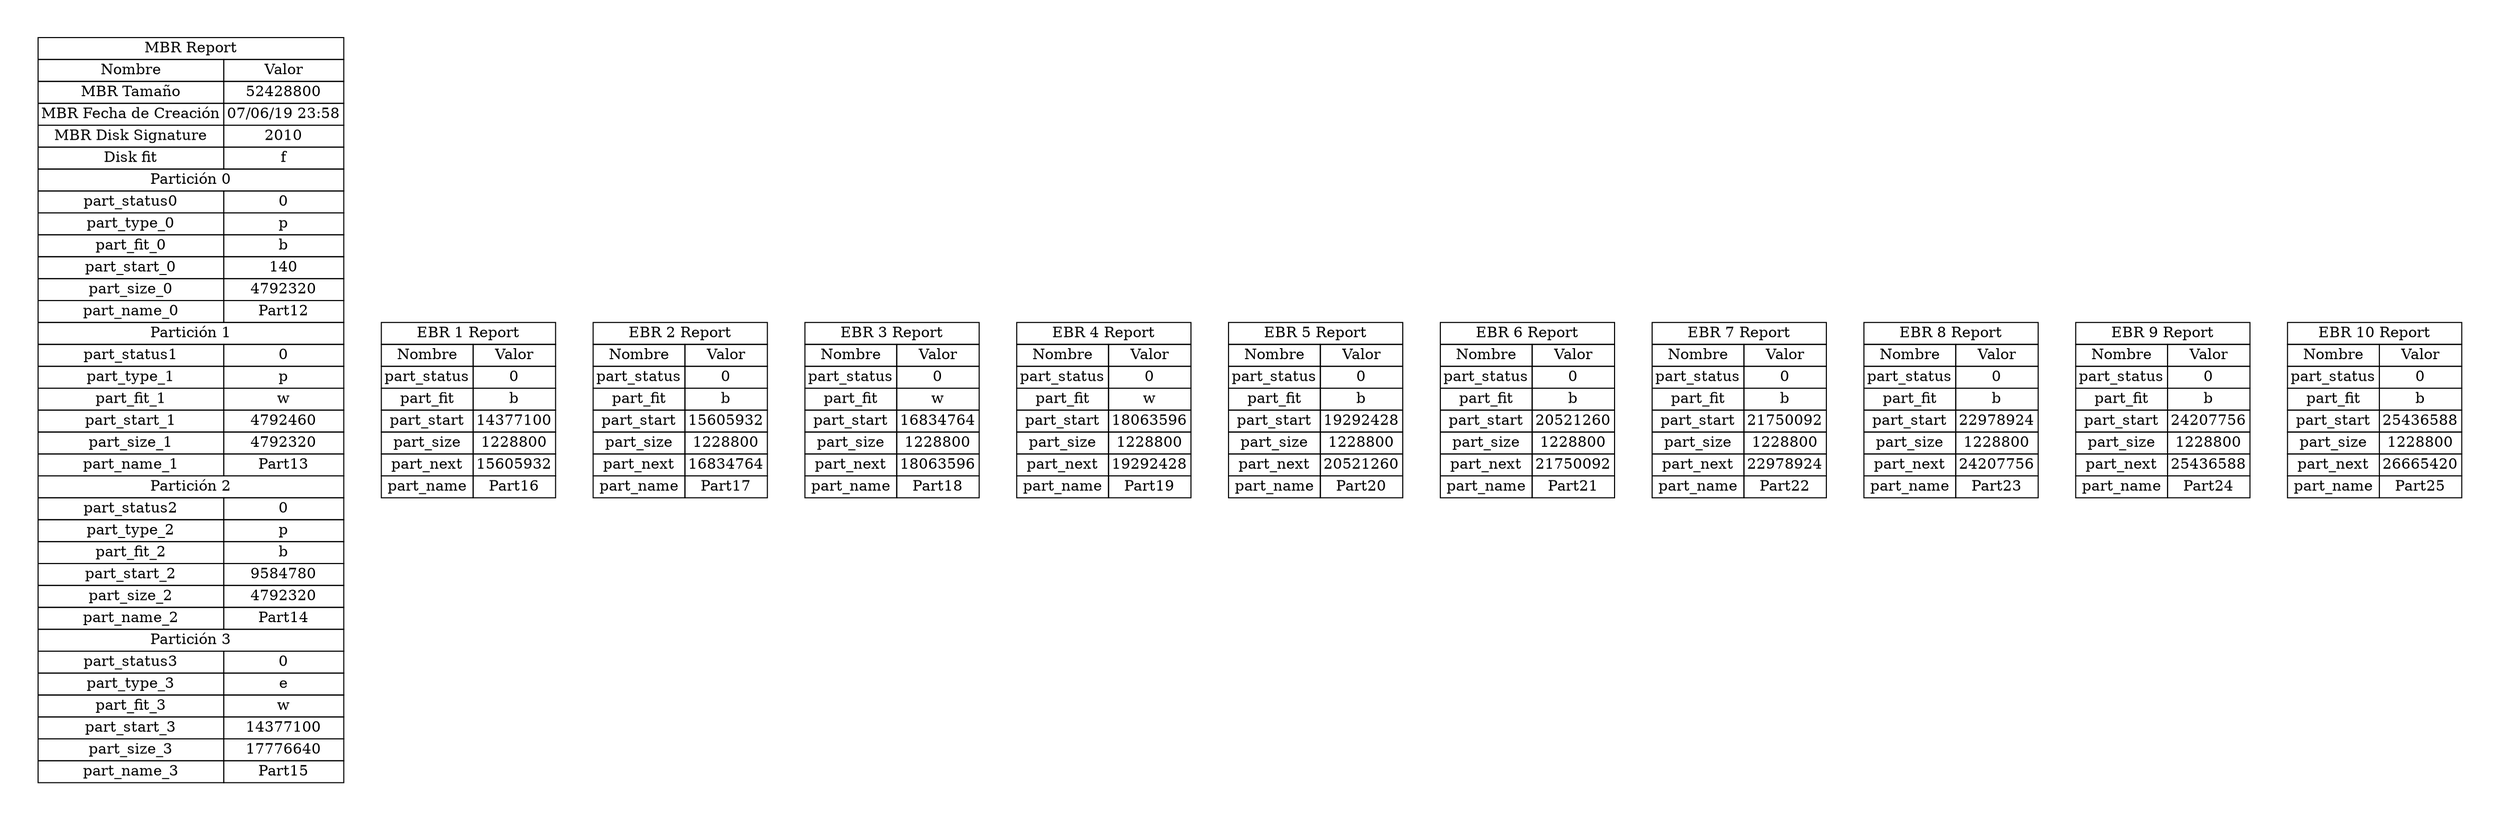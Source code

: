 digraph {
	graph[pad="0.5", nodesep="0.5", ranksep="2"]
	node [shape = plain]
	rankdir = TD
	MBR [label=<
		<table border="0" cellborder="1" cellspacing="0">
			<tr>
				<td colspan="2">MBR Report</td>
			</tr>
			<tr>
				<td>Nombre</td>
				<td>Valor</td>
			</tr>
			<tr>
				<td>MBR Tamaño</td>
				<td>52428800</td>
			</tr>
			<tr>
				<td>MBR Fecha de Creación</td>
				<td>07/06/19 23:58</td>
			</tr>
			<tr>
				<td>MBR Disk Signature</td>
				<td>2010</td>
			</tr>
			<tr>
				<td>Disk fit</td>
				<td>f</td>
			</tr>
			<tr>
				<td colspan="2">Partición 0</td>
			</tr>
			<tr>
				<td>part_status0</td>
				<td>0</td>
			</tr>
			<tr>
				<td>part_type_0</td>
				<td>p</td>
			</tr>
			<tr>
				<td>part_fit_0</td>
				<td>b</td>
			</tr>
			<tr>
				<td>part_start_0</td>
				<td>140</td>
			</tr>
			<tr>
				<td>part_size_0</td>
				<td>4792320</td>
			</tr>
			<tr>
				<td>part_name_0</td>
				<td>Part12</td>
			</tr>
			<tr>
				<td colspan="2">Partición 1</td>
			</tr>
			<tr>
				<td>part_status1</td>
				<td>0</td>
			</tr>
			<tr>
				<td>part_type_1</td>
				<td>p</td>
			</tr>
			<tr>
				<td>part_fit_1</td>
				<td>w</td>
			</tr>
			<tr>
				<td>part_start_1</td>
				<td>4792460</td>
			</tr>
			<tr>
				<td>part_size_1</td>
				<td>4792320</td>
			</tr>
			<tr>
				<td>part_name_1</td>
				<td>Part13</td>
			</tr>
			<tr>
				<td colspan="2">Partición 2</td>
			</tr>
			<tr>
				<td>part_status2</td>
				<td>0</td>
			</tr>
			<tr>
				<td>part_type_2</td>
				<td>p</td>
			</tr>
			<tr>
				<td>part_fit_2</td>
				<td>b</td>
			</tr>
			<tr>
				<td>part_start_2</td>
				<td>9584780</td>
			</tr>
			<tr>
				<td>part_size_2</td>
				<td>4792320</td>
			</tr>
			<tr>
				<td>part_name_2</td>
				<td>Part14</td>
			</tr>
			<tr>
				<td colspan="2">Partición 3</td>
			</tr>
			<tr>
				<td>part_status3</td>
				<td>0</td>
			</tr>
			<tr>
				<td>part_type_3</td>
				<td>e</td>
			</tr>
			<tr>
				<td>part_fit_3</td>
				<td>w</td>
			</tr>
			<tr>
				<td>part_start_3</td>
				<td>14377100</td>
			</tr>
			<tr>
				<td>part_size_3</td>
				<td>17776640</td>
			</tr>
			<tr>
				<td>part_name_3</td>
				<td>Part15</td>
			</tr>
		</table>
	>]
	EBR1 [label=<
		<table border="0" cellborder="1" cellspacing="0">
			<tr>
				<td colspan="2">EBR 1 Report</td>
			</tr>
			<tr>
				<td>Nombre</td>
				<td>Valor</td>
			</tr>
			<tr>
				<td>part_status</td>
				<td>0</td>
			</tr>
			<tr>
				<td>part_fit</td>
				<td>b</td>
			</tr>
			<tr>
				<td>part_start</td>
				<td>14377100</td>
			</tr>
			<tr>
				<td>part_size</td>
				<td>1228800</td>
			</tr>
			<tr>
				<td>part_next</td>
				<td>15605932</td>
			</tr>
			<tr>
				<td>part_name</td>
				<td>Part16</td>
			</tr>
		</table>
	>]
	EBR2 [label=<
		<table border="0" cellborder="1" cellspacing="0">
			<tr>
				<td colspan="2">EBR 2 Report</td>
			</tr>
			<tr>
				<td>Nombre</td>
				<td>Valor</td>
			</tr>
			<tr>
				<td>part_status</td>
				<td>0</td>
			</tr>
			<tr>
				<td>part_fit</td>
				<td>b</td>
			</tr>
			<tr>
				<td>part_start</td>
				<td>15605932</td>
			</tr>
			<tr>
				<td>part_size</td>
				<td>1228800</td>
			</tr>
			<tr>
				<td>part_next</td>
				<td>16834764</td>
			</tr>
			<tr>
				<td>part_name</td>
				<td>Part17</td>
			</tr>
		</table>
	>]
	EBR3 [label=<
		<table border="0" cellborder="1" cellspacing="0">
			<tr>
				<td colspan="2">EBR 3 Report</td>
			</tr>
			<tr>
				<td>Nombre</td>
				<td>Valor</td>
			</tr>
			<tr>
				<td>part_status</td>
				<td>0</td>
			</tr>
			<tr>
				<td>part_fit</td>
				<td>w</td>
			</tr>
			<tr>
				<td>part_start</td>
				<td>16834764</td>
			</tr>
			<tr>
				<td>part_size</td>
				<td>1228800</td>
			</tr>
			<tr>
				<td>part_next</td>
				<td>18063596</td>
			</tr>
			<tr>
				<td>part_name</td>
				<td>Part18</td>
			</tr>
		</table>
	>]
	EBR4 [label=<
		<table border="0" cellborder="1" cellspacing="0">
			<tr>
				<td colspan="2">EBR 4 Report</td>
			</tr>
			<tr>
				<td>Nombre</td>
				<td>Valor</td>
			</tr>
			<tr>
				<td>part_status</td>
				<td>0</td>
			</tr>
			<tr>
				<td>part_fit</td>
				<td>w</td>
			</tr>
			<tr>
				<td>part_start</td>
				<td>18063596</td>
			</tr>
			<tr>
				<td>part_size</td>
				<td>1228800</td>
			</tr>
			<tr>
				<td>part_next</td>
				<td>19292428</td>
			</tr>
			<tr>
				<td>part_name</td>
				<td>Part19</td>
			</tr>
		</table>
	>]
	EBR5 [label=<
		<table border="0" cellborder="1" cellspacing="0">
			<tr>
				<td colspan="2">EBR 5 Report</td>
			</tr>
			<tr>
				<td>Nombre</td>
				<td>Valor</td>
			</tr>
			<tr>
				<td>part_status</td>
				<td>0</td>
			</tr>
			<tr>
				<td>part_fit</td>
				<td>b</td>
			</tr>
			<tr>
				<td>part_start</td>
				<td>19292428</td>
			</tr>
			<tr>
				<td>part_size</td>
				<td>1228800</td>
			</tr>
			<tr>
				<td>part_next</td>
				<td>20521260</td>
			</tr>
			<tr>
				<td>part_name</td>
				<td>Part20</td>
			</tr>
		</table>
	>]
	EBR6 [label=<
		<table border="0" cellborder="1" cellspacing="0">
			<tr>
				<td colspan="2">EBR 6 Report</td>
			</tr>
			<tr>
				<td>Nombre</td>
				<td>Valor</td>
			</tr>
			<tr>
				<td>part_status</td>
				<td>0</td>
			</tr>
			<tr>
				<td>part_fit</td>
				<td>b</td>
			</tr>
			<tr>
				<td>part_start</td>
				<td>20521260</td>
			</tr>
			<tr>
				<td>part_size</td>
				<td>1228800</td>
			</tr>
			<tr>
				<td>part_next</td>
				<td>21750092</td>
			</tr>
			<tr>
				<td>part_name</td>
				<td>Part21</td>
			</tr>
		</table>
	>]
	EBR7 [label=<
		<table border="0" cellborder="1" cellspacing="0">
			<tr>
				<td colspan="2">EBR 7 Report</td>
			</tr>
			<tr>
				<td>Nombre</td>
				<td>Valor</td>
			</tr>
			<tr>
				<td>part_status</td>
				<td>0</td>
			</tr>
			<tr>
				<td>part_fit</td>
				<td>b</td>
			</tr>
			<tr>
				<td>part_start</td>
				<td>21750092</td>
			</tr>
			<tr>
				<td>part_size</td>
				<td>1228800</td>
			</tr>
			<tr>
				<td>part_next</td>
				<td>22978924</td>
			</tr>
			<tr>
				<td>part_name</td>
				<td>Part22</td>
			</tr>
		</table>
	>]
	EBR8 [label=<
		<table border="0" cellborder="1" cellspacing="0">
			<tr>
				<td colspan="2">EBR 8 Report</td>
			</tr>
			<tr>
				<td>Nombre</td>
				<td>Valor</td>
			</tr>
			<tr>
				<td>part_status</td>
				<td>0</td>
			</tr>
			<tr>
				<td>part_fit</td>
				<td>b</td>
			</tr>
			<tr>
				<td>part_start</td>
				<td>22978924</td>
			</tr>
			<tr>
				<td>part_size</td>
				<td>1228800</td>
			</tr>
			<tr>
				<td>part_next</td>
				<td>24207756</td>
			</tr>
			<tr>
				<td>part_name</td>
				<td>Part23</td>
			</tr>
		</table>
	>]
	EBR9 [label=<
		<table border="0" cellborder="1" cellspacing="0">
			<tr>
				<td colspan="2">EBR 9 Report</td>
			</tr>
			<tr>
				<td>Nombre</td>
				<td>Valor</td>
			</tr>
			<tr>
				<td>part_status</td>
				<td>0</td>
			</tr>
			<tr>
				<td>part_fit</td>
				<td>b</td>
			</tr>
			<tr>
				<td>part_start</td>
				<td>24207756</td>
			</tr>
			<tr>
				<td>part_size</td>
				<td>1228800</td>
			</tr>
			<tr>
				<td>part_next</td>
				<td>25436588</td>
			</tr>
			<tr>
				<td>part_name</td>
				<td>Part24</td>
			</tr>
		</table>
	>]
	EBR10 [label=<
		<table border="0" cellborder="1" cellspacing="0">
			<tr>
				<td colspan="2">EBR 10 Report</td>
			</tr>
			<tr>
				<td>Nombre</td>
				<td>Valor</td>
			</tr>
			<tr>
				<td>part_status</td>
				<td>0</td>
			</tr>
			<tr>
				<td>part_fit</td>
				<td>b</td>
			</tr>
			<tr>
				<td>part_start</td>
				<td>25436588</td>
			</tr>
			<tr>
				<td>part_size</td>
				<td>1228800</td>
			</tr>
			<tr>
				<td>part_next</td>
				<td>26665420</td>
			</tr>
			<tr>
				<td>part_name</td>
				<td>Part25</td>
			</tr>
		</table>
	>]
}